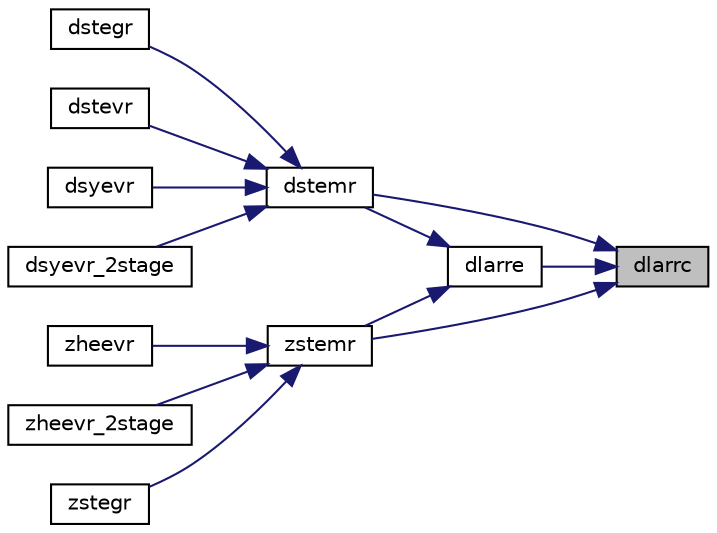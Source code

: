 digraph "dlarrc"
{
 // LATEX_PDF_SIZE
  edge [fontname="Helvetica",fontsize="10",labelfontname="Helvetica",labelfontsize="10"];
  node [fontname="Helvetica",fontsize="10",shape=record];
  rankdir="RL";
  Node1 [label="dlarrc",height=0.2,width=0.4,color="black", fillcolor="grey75", style="filled", fontcolor="black",tooltip="DLARRC computes the number of eigenvalues of the symmetric tridiagonal matrix."];
  Node1 -> Node2 [dir="back",color="midnightblue",fontsize="10",style="solid",fontname="Helvetica"];
  Node2 [label="dlarre",height=0.2,width=0.4,color="black", fillcolor="white", style="filled",URL="$dlarre_8f.html#ae8358ae1847bb9cfb96b56b6f3ef6386",tooltip="DLARRE given the tridiagonal matrix T, sets small off-diagonal elements to zero and for each unreduce..."];
  Node2 -> Node3 [dir="back",color="midnightblue",fontsize="10",style="solid",fontname="Helvetica"];
  Node3 [label="dstemr",height=0.2,width=0.4,color="black", fillcolor="white", style="filled",URL="$dstemr_8f.html#a14daa3ac4e7b5d3712244f54ce40cc92",tooltip="DSTEMR"];
  Node3 -> Node4 [dir="back",color="midnightblue",fontsize="10",style="solid",fontname="Helvetica"];
  Node4 [label="dstegr",height=0.2,width=0.4,color="black", fillcolor="white", style="filled",URL="$dstegr_8f.html#ac5fa1f1c4eeb2f78df2ea644641392f6",tooltip="DSTEGR"];
  Node3 -> Node5 [dir="back",color="midnightblue",fontsize="10",style="solid",fontname="Helvetica"];
  Node5 [label="dstevr",height=0.2,width=0.4,color="black", fillcolor="white", style="filled",URL="$dstevr_8f.html#a323734560b8bd052fbc474dc2f0b5605",tooltip="DSTEVR computes the eigenvalues and, optionally, the left and/or right eigenvectors for OTHER matrice..."];
  Node3 -> Node6 [dir="back",color="midnightblue",fontsize="10",style="solid",fontname="Helvetica"];
  Node6 [label="dsyevr",height=0.2,width=0.4,color="black", fillcolor="white", style="filled",URL="$dsyevr_8f.html#aeed8a131adf56eaa2a9e5b1e0cce5718",tooltip="DSYEVR computes the eigenvalues and, optionally, the left and/or right eigenvectors for SY matrices"];
  Node3 -> Node7 [dir="back",color="midnightblue",fontsize="10",style="solid",fontname="Helvetica"];
  Node7 [label="dsyevr_2stage",height=0.2,width=0.4,color="black", fillcolor="white", style="filled",URL="$dsyevr__2stage_8f.html#ad00fd7c0f376019d33e5a194e6b92262",tooltip="DSYEVR_2STAGE computes the eigenvalues and, optionally, the left and/or right eigenvectors for SY mat..."];
  Node2 -> Node8 [dir="back",color="midnightblue",fontsize="10",style="solid",fontname="Helvetica"];
  Node8 [label="zstemr",height=0.2,width=0.4,color="black", fillcolor="white", style="filled",URL="$zstemr_8f.html#a33d197e0d2be9d9528f815c947c5fda1",tooltip="ZSTEMR"];
  Node8 -> Node9 [dir="back",color="midnightblue",fontsize="10",style="solid",fontname="Helvetica"];
  Node9 [label="zheevr",height=0.2,width=0.4,color="black", fillcolor="white", style="filled",URL="$zheevr_8f.html#a60dd605c63d7183a4c289a4ab3df6df6",tooltip="ZHEEVR computes the eigenvalues and, optionally, the left and/or right eigenvectors for HE matrices"];
  Node8 -> Node10 [dir="back",color="midnightblue",fontsize="10",style="solid",fontname="Helvetica"];
  Node10 [label="zheevr_2stage",height=0.2,width=0.4,color="black", fillcolor="white", style="filled",URL="$zheevr__2stage_8f.html#adc7c95ab10d3a0d34802aa94939d4ad1",tooltip="ZHEEVR_2STAGE computes the eigenvalues and, optionally, the left and/or right eigenvectors for HE mat..."];
  Node8 -> Node11 [dir="back",color="midnightblue",fontsize="10",style="solid",fontname="Helvetica"];
  Node11 [label="zstegr",height=0.2,width=0.4,color="black", fillcolor="white", style="filled",URL="$zstegr_8f.html#a7827e0002f9668e3f3a0049e66c96ef0",tooltip="ZSTEGR"];
  Node1 -> Node3 [dir="back",color="midnightblue",fontsize="10",style="solid",fontname="Helvetica"];
  Node1 -> Node8 [dir="back",color="midnightblue",fontsize="10",style="solid",fontname="Helvetica"];
}
